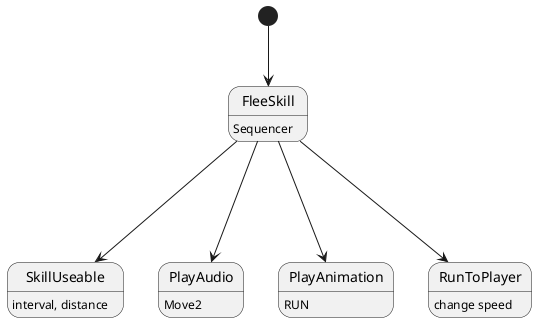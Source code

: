 @startuml

[*]-->FleeSkill
FleeSkill : Sequencer
FleeSkill--->SkillUseable
SkillUseable   : interval, distance
FleeSkill--->PlayAudio
PlayAudio      : Move2
FleeSkill--->PlayAnimation
PlayAnimation  : RUN
FleeSkill--->RunToPlayer
RunToPlayer : change speed
@enduml